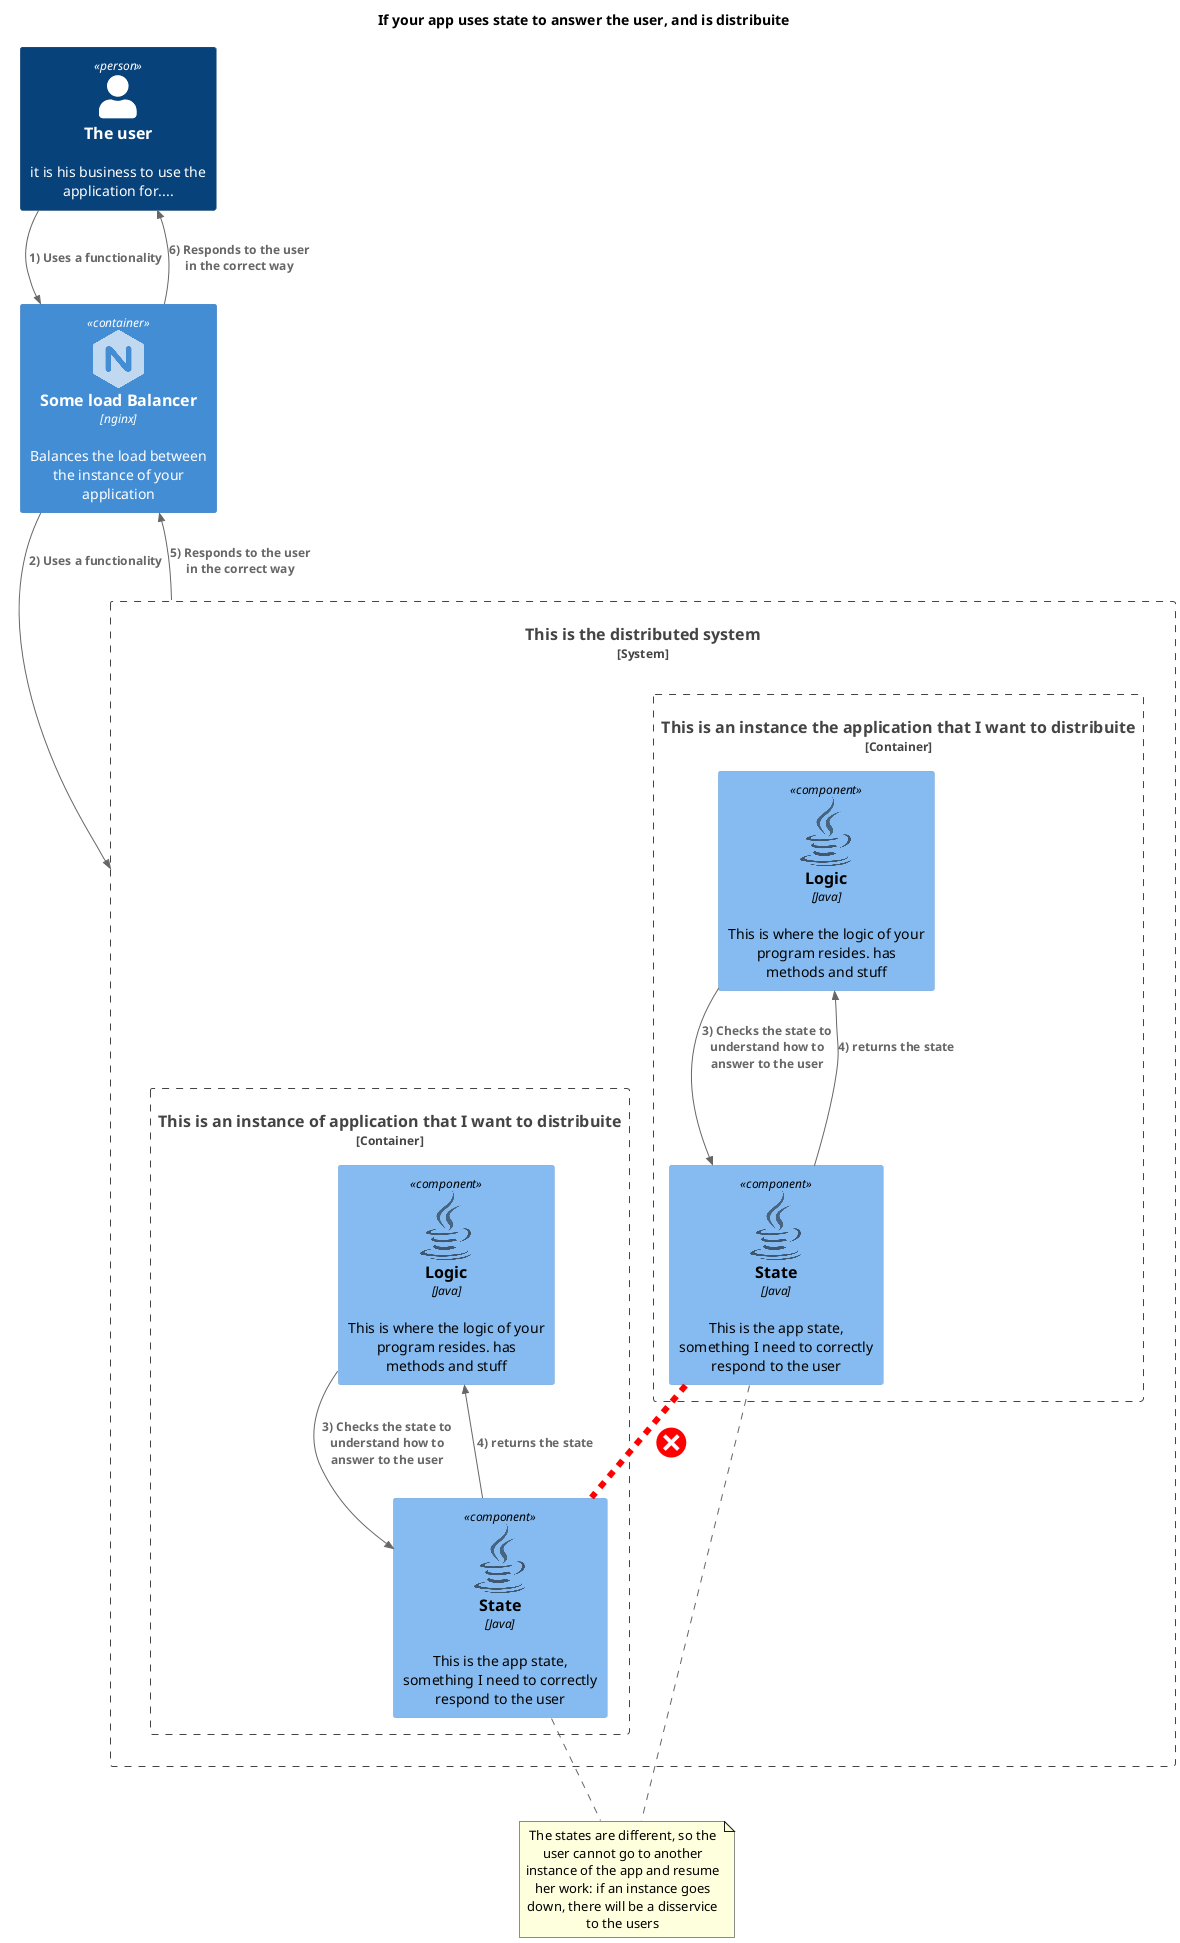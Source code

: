 @startuml apps-with-state-no-zk
title "If your app uses state to answer the user, and is distribuite"
''!include zk-logo.wsd
!include <C4/C4_Container>
!include <C4/C4_Component>
!include <logos/solr>
!include <logos/java>
!include <logos/nginx>
!include <logos/apache-camel>
''Container(zk,"ZooKeeper","JavaApp","Provides distributed coordination and synchronization of settings, state of the application, online state",$sprite=zookeeper)
Person(user,"The user","it is his business to use the application for....")
Container(load_balancer,"Some load Balancer","nginx","Balances the load between the instance of your application", $sprite=nginx)
System_Boundary(my_system,"This is the distributed system"){
    Container_Boundary(my_app1,"This is an instance the application that I want to distribuite"){
       Component(logic1,"Logic","Java","This is where the logic of your program resides. has methods and stuff", $sprite=java)
       Component(state1,"State","Java","This is the app state, something I need to correctly respond to the user", $sprite=java)
    }
    Container_Boundary(my_app2,"This is an instance of application that I want to distribuite"){
       Component(logic2,"Logic","Java","This is where the logic of your program resides. has methods and stuff", $sprite=java)
       Component(state2,"State","Java","This is the app state, something I need to correctly respond to the user", $sprite=java)
    }

}

Rel(user,load_balancer,"1) Uses a functionality")
Rel(load_balancer, my_system,"2) Uses a functionality")
Rel(logic1,state1,"3) Checks the state to understand how to answer to the user")
Rel(state1,logic1,"4) returns the state")
Rel(logic2,state2,"3) Checks the state to understand how to answer to the user")
Rel(state2,logic2,"4) returns the state")
Rel(my_system, load_balancer, "5) Responds to the user in the correct way")
Rel(load_balancer, user , "6) Responds to the user in the correct way")

note "The states are different, so the user cannot go to another instance of the app and resume her work: if an instance goes down, there will be a disservice to the users" as stateNote
state1 .. stateNote
state2 .. stateNote

state1 .[#red,thickness=6]. state2 : <color:red><size:45><&circle-x></size></color>

@enduml